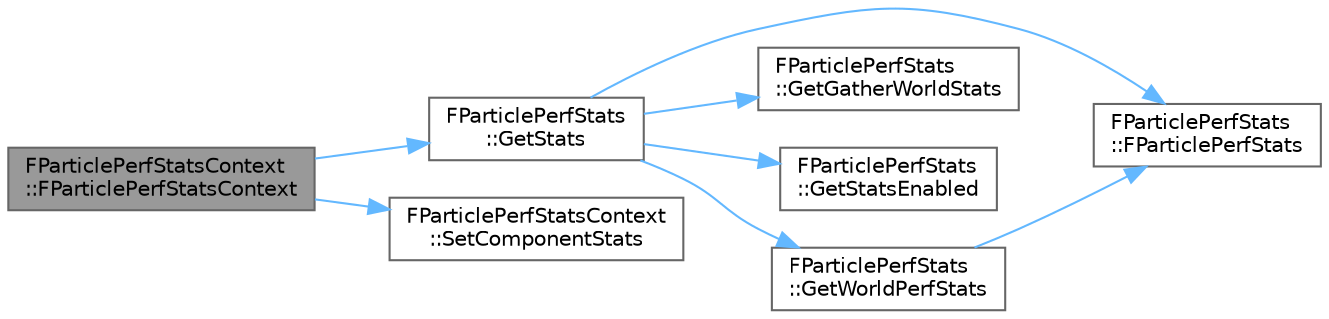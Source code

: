 digraph "FParticlePerfStatsContext::FParticlePerfStatsContext"
{
 // INTERACTIVE_SVG=YES
 // LATEX_PDF_SIZE
  bgcolor="transparent";
  edge [fontname=Helvetica,fontsize=10,labelfontname=Helvetica,labelfontsize=10];
  node [fontname=Helvetica,fontsize=10,shape=box,height=0.2,width=0.4];
  rankdir="LR";
  Node1 [id="Node000001",label="FParticlePerfStatsContext\l::FParticlePerfStatsContext",height=0.2,width=0.4,color="gray40", fillcolor="grey60", style="filled", fontcolor="black",tooltip=" "];
  Node1 -> Node2 [id="edge1_Node000001_Node000002",color="steelblue1",style="solid",tooltip=" "];
  Node2 [id="Node000002",label="FParticlePerfStats\l::GetStats",height=0.2,width=0.4,color="grey40", fillcolor="white", style="filled",URL="$d1/d62/structFParticlePerfStats.html#a4261d747277961116fa10bd410339c28",tooltip=" "];
  Node2 -> Node3 [id="edge2_Node000002_Node000003",color="steelblue1",style="solid",tooltip=" "];
  Node3 [id="Node000003",label="FParticlePerfStats\l::FParticlePerfStats",height=0.2,width=0.4,color="grey40", fillcolor="white", style="filled",URL="$d1/d62/structFParticlePerfStats.html#a5c4b1f103d729c17880bff31d3b1ba86",tooltip=" "];
  Node2 -> Node4 [id="edge3_Node000002_Node000004",color="steelblue1",style="solid",tooltip=" "];
  Node4 [id="Node000004",label="FParticlePerfStats\l::GetGatherWorldStats",height=0.2,width=0.4,color="grey40", fillcolor="white", style="filled",URL="$d1/d62/structFParticlePerfStats.html#a7920c196ab3b36d547b52590f7cac11c",tooltip=" "];
  Node2 -> Node5 [id="edge4_Node000002_Node000005",color="steelblue1",style="solid",tooltip=" "];
  Node5 [id="Node000005",label="FParticlePerfStats\l::GetStatsEnabled",height=0.2,width=0.4,color="grey40", fillcolor="white", style="filled",URL="$d1/d62/structFParticlePerfStats.html#a837d506d8adc69ca31a192c7ddd47d37",tooltip=" "];
  Node2 -> Node6 [id="edge5_Node000002_Node000006",color="steelblue1",style="solid",tooltip=" "];
  Node6 [id="Node000006",label="FParticlePerfStats\l::GetWorldPerfStats",height=0.2,width=0.4,color="grey40", fillcolor="white", style="filled",URL="$d1/d62/structFParticlePerfStats.html#afcc24255afd7d31531e2d702850c75a0",tooltip=" "];
  Node6 -> Node3 [id="edge6_Node000006_Node000003",color="steelblue1",style="solid",tooltip=" "];
  Node1 -> Node7 [id="edge7_Node000001_Node000007",color="steelblue1",style="solid",tooltip=" "];
  Node7 [id="Node000007",label="FParticlePerfStatsContext\l::SetComponentStats",height=0.2,width=0.4,color="grey40", fillcolor="white", style="filled",URL="$d4/d54/structFParticlePerfStatsContext.html#aca07552a239931203bd11d644637dbd1",tooltip=" "];
}

